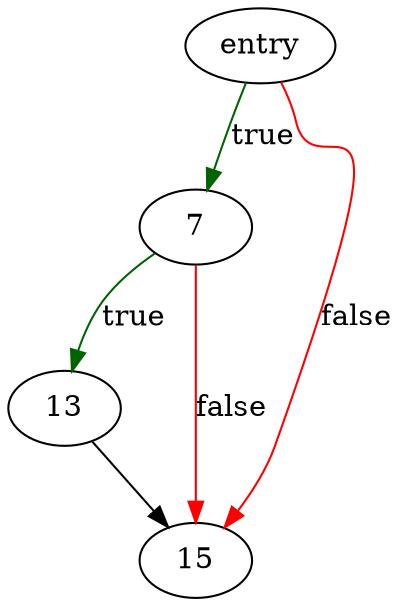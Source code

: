 digraph "pagerUnlockIfUnused" {
	// Node definitions.
	1 [label=entry];
	7;
	13;
	15;

	// Edge definitions.
	1 -> 7 [
		color=darkgreen
		label=true
	];
	1 -> 15 [
		color=red
		label=false
	];
	7 -> 13 [
		color=darkgreen
		label=true
	];
	7 -> 15 [
		color=red
		label=false
	];
	13 -> 15;
}